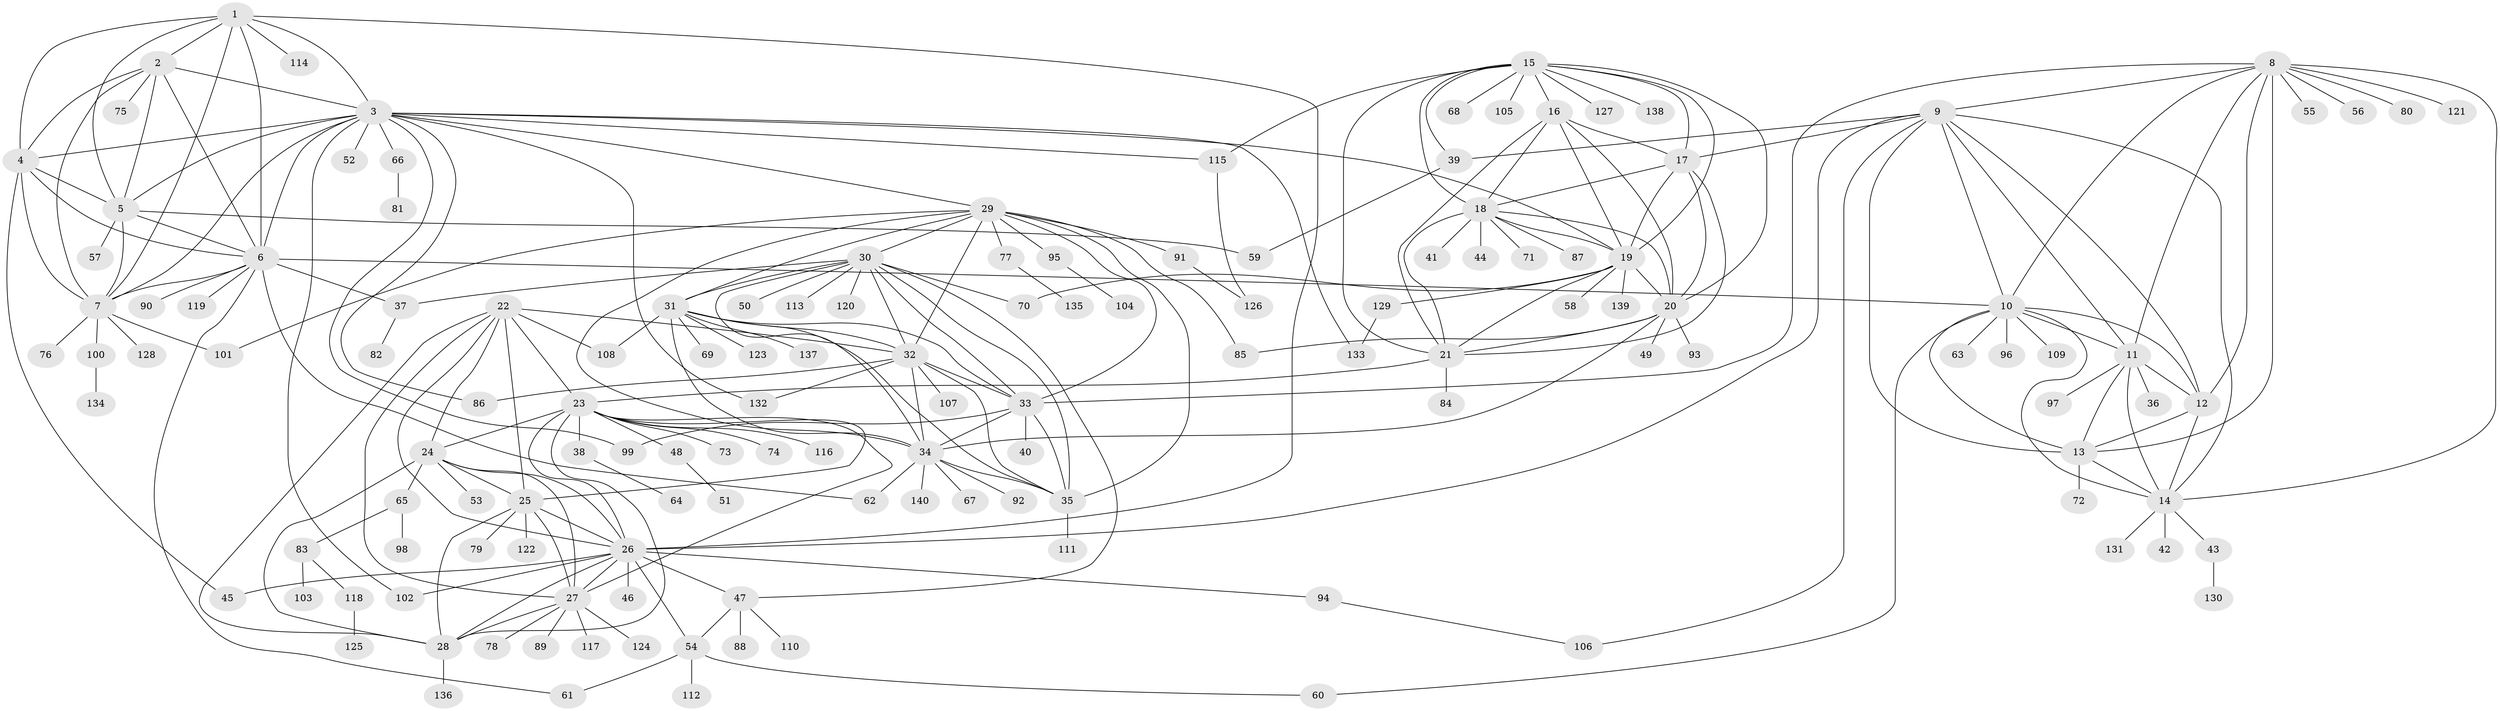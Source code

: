 // Generated by graph-tools (version 1.1) at 2025/50/03/09/25 03:50:38]
// undirected, 140 vertices, 241 edges
graph export_dot {
graph [start="1"]
  node [color=gray90,style=filled];
  1;
  2;
  3;
  4;
  5;
  6;
  7;
  8;
  9;
  10;
  11;
  12;
  13;
  14;
  15;
  16;
  17;
  18;
  19;
  20;
  21;
  22;
  23;
  24;
  25;
  26;
  27;
  28;
  29;
  30;
  31;
  32;
  33;
  34;
  35;
  36;
  37;
  38;
  39;
  40;
  41;
  42;
  43;
  44;
  45;
  46;
  47;
  48;
  49;
  50;
  51;
  52;
  53;
  54;
  55;
  56;
  57;
  58;
  59;
  60;
  61;
  62;
  63;
  64;
  65;
  66;
  67;
  68;
  69;
  70;
  71;
  72;
  73;
  74;
  75;
  76;
  77;
  78;
  79;
  80;
  81;
  82;
  83;
  84;
  85;
  86;
  87;
  88;
  89;
  90;
  91;
  92;
  93;
  94;
  95;
  96;
  97;
  98;
  99;
  100;
  101;
  102;
  103;
  104;
  105;
  106;
  107;
  108;
  109;
  110;
  111;
  112;
  113;
  114;
  115;
  116;
  117;
  118;
  119;
  120;
  121;
  122;
  123;
  124;
  125;
  126;
  127;
  128;
  129;
  130;
  131;
  132;
  133;
  134;
  135;
  136;
  137;
  138;
  139;
  140;
  1 -- 2;
  1 -- 3;
  1 -- 4;
  1 -- 5;
  1 -- 6;
  1 -- 7;
  1 -- 26;
  1 -- 114;
  2 -- 3;
  2 -- 4;
  2 -- 5;
  2 -- 6;
  2 -- 7;
  2 -- 75;
  3 -- 4;
  3 -- 5;
  3 -- 6;
  3 -- 7;
  3 -- 19;
  3 -- 29;
  3 -- 52;
  3 -- 66;
  3 -- 86;
  3 -- 99;
  3 -- 102;
  3 -- 115;
  3 -- 132;
  3 -- 133;
  4 -- 5;
  4 -- 6;
  4 -- 7;
  4 -- 45;
  5 -- 6;
  5 -- 7;
  5 -- 57;
  5 -- 59;
  6 -- 7;
  6 -- 10;
  6 -- 37;
  6 -- 61;
  6 -- 62;
  6 -- 90;
  6 -- 119;
  7 -- 76;
  7 -- 100;
  7 -- 101;
  7 -- 128;
  8 -- 9;
  8 -- 10;
  8 -- 11;
  8 -- 12;
  8 -- 13;
  8 -- 14;
  8 -- 33;
  8 -- 55;
  8 -- 56;
  8 -- 80;
  8 -- 121;
  9 -- 10;
  9 -- 11;
  9 -- 12;
  9 -- 13;
  9 -- 14;
  9 -- 17;
  9 -- 26;
  9 -- 39;
  9 -- 106;
  10 -- 11;
  10 -- 12;
  10 -- 13;
  10 -- 14;
  10 -- 60;
  10 -- 63;
  10 -- 96;
  10 -- 109;
  11 -- 12;
  11 -- 13;
  11 -- 14;
  11 -- 36;
  11 -- 97;
  12 -- 13;
  12 -- 14;
  13 -- 14;
  13 -- 72;
  14 -- 42;
  14 -- 43;
  14 -- 131;
  15 -- 16;
  15 -- 17;
  15 -- 18;
  15 -- 19;
  15 -- 20;
  15 -- 21;
  15 -- 39;
  15 -- 68;
  15 -- 105;
  15 -- 115;
  15 -- 127;
  15 -- 138;
  16 -- 17;
  16 -- 18;
  16 -- 19;
  16 -- 20;
  16 -- 21;
  17 -- 18;
  17 -- 19;
  17 -- 20;
  17 -- 21;
  18 -- 19;
  18 -- 20;
  18 -- 21;
  18 -- 41;
  18 -- 44;
  18 -- 71;
  18 -- 87;
  19 -- 20;
  19 -- 21;
  19 -- 58;
  19 -- 70;
  19 -- 129;
  19 -- 139;
  20 -- 21;
  20 -- 34;
  20 -- 49;
  20 -- 85;
  20 -- 93;
  21 -- 23;
  21 -- 84;
  22 -- 23;
  22 -- 24;
  22 -- 25;
  22 -- 26;
  22 -- 27;
  22 -- 28;
  22 -- 32;
  22 -- 108;
  23 -- 24;
  23 -- 25;
  23 -- 26;
  23 -- 27;
  23 -- 28;
  23 -- 38;
  23 -- 48;
  23 -- 73;
  23 -- 74;
  23 -- 116;
  24 -- 25;
  24 -- 26;
  24 -- 27;
  24 -- 28;
  24 -- 53;
  24 -- 65;
  25 -- 26;
  25 -- 27;
  25 -- 28;
  25 -- 79;
  25 -- 122;
  26 -- 27;
  26 -- 28;
  26 -- 45;
  26 -- 46;
  26 -- 47;
  26 -- 54;
  26 -- 94;
  26 -- 102;
  27 -- 28;
  27 -- 78;
  27 -- 89;
  27 -- 117;
  27 -- 124;
  28 -- 136;
  29 -- 30;
  29 -- 31;
  29 -- 32;
  29 -- 33;
  29 -- 34;
  29 -- 35;
  29 -- 77;
  29 -- 85;
  29 -- 91;
  29 -- 95;
  29 -- 101;
  30 -- 31;
  30 -- 32;
  30 -- 33;
  30 -- 34;
  30 -- 35;
  30 -- 37;
  30 -- 47;
  30 -- 50;
  30 -- 70;
  30 -- 113;
  30 -- 120;
  31 -- 32;
  31 -- 33;
  31 -- 34;
  31 -- 35;
  31 -- 69;
  31 -- 108;
  31 -- 123;
  31 -- 137;
  32 -- 33;
  32 -- 34;
  32 -- 35;
  32 -- 86;
  32 -- 107;
  32 -- 132;
  33 -- 34;
  33 -- 35;
  33 -- 40;
  33 -- 99;
  34 -- 35;
  34 -- 62;
  34 -- 67;
  34 -- 92;
  34 -- 140;
  35 -- 111;
  37 -- 82;
  38 -- 64;
  39 -- 59;
  43 -- 130;
  47 -- 54;
  47 -- 88;
  47 -- 110;
  48 -- 51;
  54 -- 60;
  54 -- 61;
  54 -- 112;
  65 -- 83;
  65 -- 98;
  66 -- 81;
  77 -- 135;
  83 -- 103;
  83 -- 118;
  91 -- 126;
  94 -- 106;
  95 -- 104;
  100 -- 134;
  115 -- 126;
  118 -- 125;
  129 -- 133;
}
